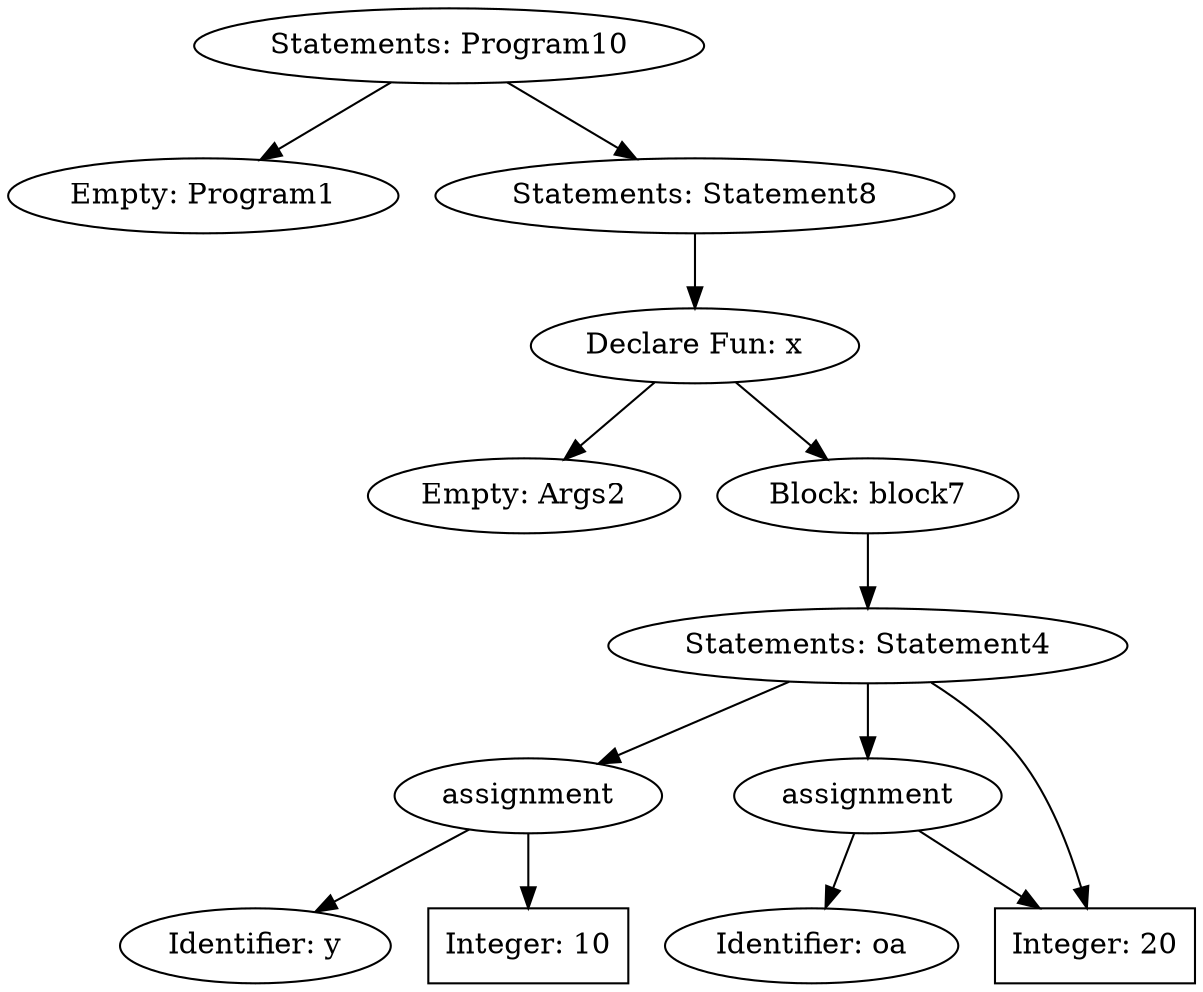 digraph G {
	Program10 [label="Statements: Program10"]
	Program10 -> Program1;
	Program1 [label="Empty: Program1"]
	Program10 -> Statement8;
	Statement8 [label="Statements: Statement8"]
	Statement8 -> x;
	x [label="Declare Fun: x"]
	x -> Args2;
	Args2 [label="Empty: Args2"]
	x -> block7;
	block7 [label="Block: block7"]
	block7 -> Statement4;
	Statement4 [label="Statements: Statement4"]
	Statement4 -> assignment4;
	assignment4 [label="assignment"]
	assignment4 -> identifire3;
	identifire3 [label="Identifier: y"]
	assignment4 -> INTEGER2;
	INTEGER2 [shape=box,label="Integer: 10"]
	Statement4 -> assignment7;
	assignment7 [label="assignment"]
	assignment7 -> identifire6;
	identifire6 [label="Identifier: oa"]
	assignment7 -> INTEGER4;
	INTEGER4 [shape=box,label="Integer: 20"]
	Statement4 -> INTEGER4;
	INTEGER4 [shape=box,label="Integer: 20"]
}
